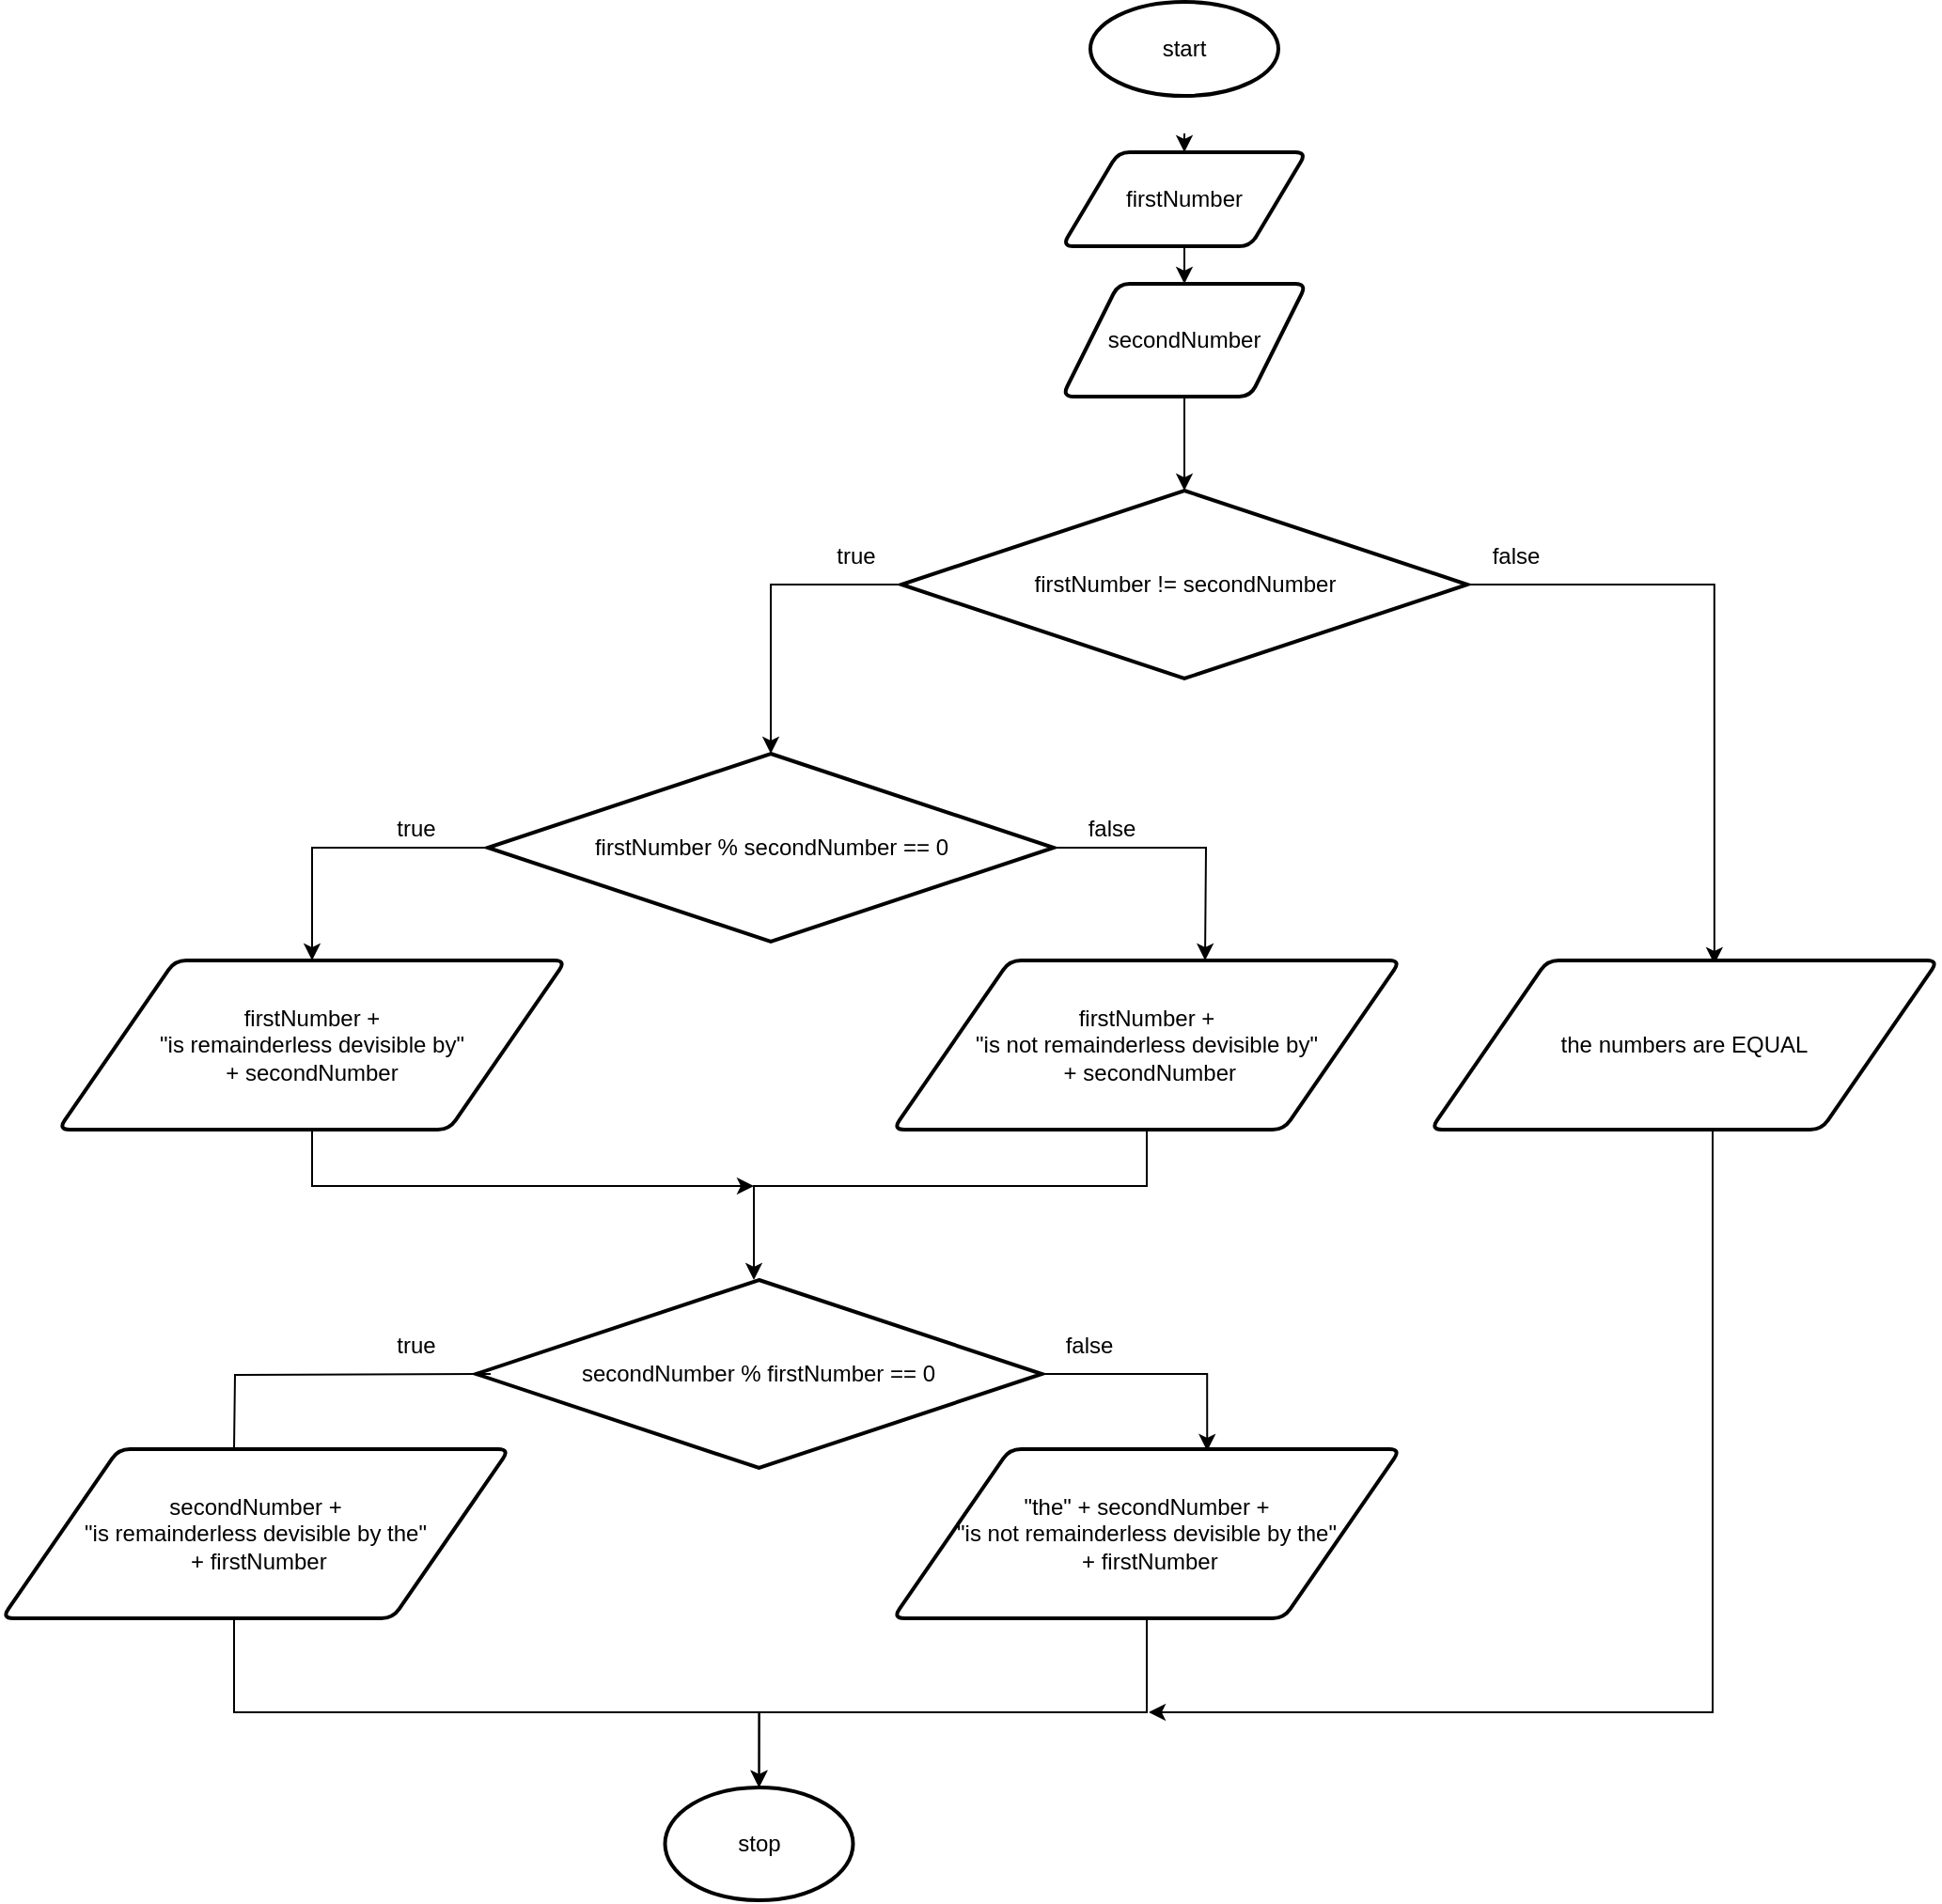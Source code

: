 <mxfile version="20.8.3" type="device"><diagram id="QSWULPf1Jk-KcjZFLZya" name="Страница 1"><mxGraphModel dx="2213" dy="791" grid="1" gridSize="10" guides="1" tooltips="1" connect="1" arrows="1" fold="1" page="1" pageScale="1" pageWidth="827" pageHeight="1169" math="0" shadow="0"><root><mxCell id="0"/><mxCell id="1" parent="0"/><mxCell id="3Bb0axmuVDKeIlfNoWJF-29" style="edgeStyle=none;rounded=0;orthogonalLoop=1;jettySize=auto;html=1;" edge="1" parent="1" target="3Bb0axmuVDKeIlfNoWJF-3"><mxGeometry relative="1" as="geometry"><mxPoint x="399" y="110" as="sourcePoint"/></mxGeometry></mxCell><mxCell id="3Bb0axmuVDKeIlfNoWJF-1" value="start" style="strokeWidth=2;html=1;shape=mxgraph.flowchart.start_1;whiteSpace=wrap;" vertex="1" parent="1"><mxGeometry x="349" y="40" width="100" height="50" as="geometry"/></mxCell><mxCell id="3Bb0axmuVDKeIlfNoWJF-2" value="stop" style="strokeWidth=2;html=1;shape=mxgraph.flowchart.start_1;whiteSpace=wrap;" vertex="1" parent="1"><mxGeometry x="122.75" y="990" width="100" height="60" as="geometry"/></mxCell><mxCell id="3Bb0axmuVDKeIlfNoWJF-30" style="edgeStyle=none;rounded=0;orthogonalLoop=1;jettySize=auto;html=1;" edge="1" parent="1" source="3Bb0axmuVDKeIlfNoWJF-3"><mxGeometry relative="1" as="geometry"><mxPoint x="399" y="190" as="targetPoint"/></mxGeometry></mxCell><mxCell id="3Bb0axmuVDKeIlfNoWJF-3" value="firstNumber" style="shape=parallelogram;html=1;strokeWidth=2;perimeter=parallelogramPerimeter;whiteSpace=wrap;rounded=1;arcSize=12;size=0.23;" vertex="1" parent="1"><mxGeometry x="334" y="120" width="130" height="50" as="geometry"/></mxCell><mxCell id="3Bb0axmuVDKeIlfNoWJF-31" style="edgeStyle=none;rounded=0;orthogonalLoop=1;jettySize=auto;html=1;exitX=0.5;exitY=1;exitDx=0;exitDy=0;" edge="1" parent="1" source="3Bb0axmuVDKeIlfNoWJF-4"><mxGeometry relative="1" as="geometry"><mxPoint x="399" y="300" as="targetPoint"/></mxGeometry></mxCell><mxCell id="3Bb0axmuVDKeIlfNoWJF-4" value="secondNumber" style="shape=parallelogram;html=1;strokeWidth=2;perimeter=parallelogramPerimeter;whiteSpace=wrap;rounded=1;arcSize=12;size=0.23;" vertex="1" parent="1"><mxGeometry x="334" y="190" width="130" height="60" as="geometry"/></mxCell><mxCell id="3Bb0axmuVDKeIlfNoWJF-7" style="edgeStyle=orthogonalEdgeStyle;rounded=0;orthogonalLoop=1;jettySize=auto;html=1;exitX=0;exitY=0.5;exitDx=0;exitDy=0;exitPerimeter=0;" edge="1" parent="1" source="3Bb0axmuVDKeIlfNoWJF-5" target="3Bb0axmuVDKeIlfNoWJF-6"><mxGeometry relative="1" as="geometry"/></mxCell><mxCell id="3Bb0axmuVDKeIlfNoWJF-11" style="edgeStyle=orthogonalEdgeStyle;rounded=0;orthogonalLoop=1;jettySize=auto;html=1;exitX=1;exitY=0.5;exitDx=0;exitDy=0;exitPerimeter=0;" edge="1" parent="1" source="3Bb0axmuVDKeIlfNoWJF-5"><mxGeometry relative="1" as="geometry"><mxPoint x="410" y="550" as="targetPoint"/></mxGeometry></mxCell><mxCell id="3Bb0axmuVDKeIlfNoWJF-5" value="firstNumber % secondNumber == 0" style="strokeWidth=2;html=1;shape=mxgraph.flowchart.decision;whiteSpace=wrap;" vertex="1" parent="1"><mxGeometry x="28.5" y="440" width="301" height="100" as="geometry"/></mxCell><mxCell id="3Bb0axmuVDKeIlfNoWJF-24" style="edgeStyle=orthogonalEdgeStyle;rounded=0;orthogonalLoop=1;jettySize=auto;html=1;" edge="1" parent="1" source="3Bb0axmuVDKeIlfNoWJF-6"><mxGeometry relative="1" as="geometry"><mxPoint x="170" y="670" as="targetPoint"/><Array as="points"><mxPoint x="-65" y="670"/></Array></mxGeometry></mxCell><mxCell id="3Bb0axmuVDKeIlfNoWJF-6" value="firstNumber +&lt;br&gt;&quot;is remainderless devisible by&quot; &lt;br&gt;+ secondNumber" style="shape=parallelogram;html=1;strokeWidth=2;perimeter=parallelogramPerimeter;whiteSpace=wrap;rounded=1;arcSize=12;size=0.23;" vertex="1" parent="1"><mxGeometry x="-200" y="550" width="270" height="90" as="geometry"/></mxCell><mxCell id="3Bb0axmuVDKeIlfNoWJF-8" value="true" style="text;html=1;align=center;verticalAlign=middle;resizable=0;points=[];autosize=1;strokeColor=none;fillColor=none;" vertex="1" parent="1"><mxGeometry x="-30" y="465" width="40" height="30" as="geometry"/></mxCell><mxCell id="3Bb0axmuVDKeIlfNoWJF-26" style="edgeStyle=orthogonalEdgeStyle;rounded=0;orthogonalLoop=1;jettySize=auto;html=1;exitX=1;exitY=0.5;exitDx=0;exitDy=0;exitPerimeter=0;entryX=0.619;entryY=0.011;entryDx=0;entryDy=0;entryPerimeter=0;" edge="1" parent="1" source="3Bb0axmuVDKeIlfNoWJF-10" target="3Bb0axmuVDKeIlfNoWJF-17"><mxGeometry relative="1" as="geometry"/></mxCell><mxCell id="3Bb0axmuVDKeIlfNoWJF-10" value="secondNumber % firstNumber == 0" style="strokeWidth=2;html=1;shape=mxgraph.flowchart.decision;whiteSpace=wrap;" vertex="1" parent="1"><mxGeometry x="22.25" y="720" width="301" height="100" as="geometry"/></mxCell><mxCell id="3Bb0axmuVDKeIlfNoWJF-27" style="edgeStyle=orthogonalEdgeStyle;rounded=0;orthogonalLoop=1;jettySize=auto;html=1;entryX=0.5;entryY=0;entryDx=0;entryDy=0;entryPerimeter=0;" edge="1" parent="1" target="3Bb0axmuVDKeIlfNoWJF-2"><mxGeometry relative="1" as="geometry"><mxPoint x="-106.5" y="900" as="sourcePoint"/><Array as="points"><mxPoint x="-106" y="950"/><mxPoint x="173" y="950"/></Array></mxGeometry></mxCell><mxCell id="3Bb0axmuVDKeIlfNoWJF-12" value="secondNumber +&lt;br&gt;&quot;is remainderless devisible by the&quot;&lt;br&gt;&amp;nbsp;+ firstNumber" style="shape=parallelogram;html=1;strokeWidth=2;perimeter=parallelogramPerimeter;whiteSpace=wrap;rounded=1;arcSize=12;size=0.23;" vertex="1" parent="1"><mxGeometry x="-230" y="810" width="270" height="90" as="geometry"/></mxCell><mxCell id="3Bb0axmuVDKeIlfNoWJF-15" value="false" style="text;html=1;align=center;verticalAlign=middle;resizable=0;points=[];autosize=1;strokeColor=none;fillColor=none;" vertex="1" parent="1"><mxGeometry x="335" y="465" width="50" height="30" as="geometry"/></mxCell><mxCell id="3Bb0axmuVDKeIlfNoWJF-28" style="edgeStyle=orthogonalEdgeStyle;rounded=0;orthogonalLoop=1;jettySize=auto;html=1;entryX=0.5;entryY=0;entryDx=0;entryDy=0;entryPerimeter=0;" edge="1" parent="1" source="3Bb0axmuVDKeIlfNoWJF-17" target="3Bb0axmuVDKeIlfNoWJF-2"><mxGeometry relative="1" as="geometry"><mxPoint x="170" y="950" as="targetPoint"/><Array as="points"><mxPoint x="379" y="950"/><mxPoint x="173" y="950"/></Array></mxGeometry></mxCell><mxCell id="3Bb0axmuVDKeIlfNoWJF-17" value="&quot;the&quot; + secondNumber +&lt;br&gt;&quot;is not remainderless devisible by the&quot;&lt;br&gt;&amp;nbsp;+ firstNumber" style="shape=parallelogram;html=1;strokeWidth=2;perimeter=parallelogramPerimeter;whiteSpace=wrap;rounded=1;arcSize=12;size=0.23;" vertex="1" parent="1"><mxGeometry x="244" y="810" width="270" height="90" as="geometry"/></mxCell><mxCell id="3Bb0axmuVDKeIlfNoWJF-22" style="edgeStyle=orthogonalEdgeStyle;rounded=0;orthogonalLoop=1;jettySize=auto;html=1;" edge="1" parent="1" source="3Bb0axmuVDKeIlfNoWJF-20" target="3Bb0axmuVDKeIlfNoWJF-10"><mxGeometry relative="1" as="geometry"><mxPoint x="170" y="700" as="targetPoint"/><Array as="points"><mxPoint x="379" y="670"/><mxPoint x="170" y="670"/></Array></mxGeometry></mxCell><mxCell id="3Bb0axmuVDKeIlfNoWJF-20" value="firstNumber +&lt;br&gt;&quot;is not remainderless devisible by&quot;&lt;br&gt;&amp;nbsp;+ secondNumber" style="shape=parallelogram;html=1;strokeWidth=2;perimeter=parallelogramPerimeter;whiteSpace=wrap;rounded=1;arcSize=12;size=0.23;" vertex="1" parent="1"><mxGeometry x="244" y="550" width="270" height="90" as="geometry"/></mxCell><mxCell id="3Bb0axmuVDKeIlfNoWJF-25" value="" style="edgeStyle=orthogonalEdgeStyle;rounded=0;orthogonalLoop=1;jettySize=auto;html=1;endArrow=none;" edge="1" parent="1"><mxGeometry relative="1" as="geometry"><mxPoint x="30" y="770" as="sourcePoint"/><mxPoint x="-106.5" y="810" as="targetPoint"/></mxGeometry></mxCell><mxCell id="3Bb0axmuVDKeIlfNoWJF-34" style="edgeStyle=orthogonalEdgeStyle;rounded=0;orthogonalLoop=1;jettySize=auto;html=1;exitX=0;exitY=0.5;exitDx=0;exitDy=0;exitPerimeter=0;entryX=0.5;entryY=0;entryDx=0;entryDy=0;entryPerimeter=0;" edge="1" parent="1" source="3Bb0axmuVDKeIlfNoWJF-32" target="3Bb0axmuVDKeIlfNoWJF-5"><mxGeometry relative="1" as="geometry"/></mxCell><mxCell id="3Bb0axmuVDKeIlfNoWJF-37" style="edgeStyle=orthogonalEdgeStyle;rounded=0;orthogonalLoop=1;jettySize=auto;html=1;exitX=1;exitY=0.5;exitDx=0;exitDy=0;exitPerimeter=0;entryX=0.559;entryY=0.022;entryDx=0;entryDy=0;entryPerimeter=0;" edge="1" parent="1" source="3Bb0axmuVDKeIlfNoWJF-32" target="3Bb0axmuVDKeIlfNoWJF-36"><mxGeometry relative="1" as="geometry"/></mxCell><mxCell id="3Bb0axmuVDKeIlfNoWJF-32" value="firstNumber != secondNumber" style="strokeWidth=2;html=1;shape=mxgraph.flowchart.decision;whiteSpace=wrap;" vertex="1" parent="1"><mxGeometry x="248.5" y="300" width="301" height="100" as="geometry"/></mxCell><mxCell id="3Bb0axmuVDKeIlfNoWJF-38" style="edgeStyle=orthogonalEdgeStyle;rounded=0;orthogonalLoop=1;jettySize=auto;html=1;" edge="1" parent="1" source="3Bb0axmuVDKeIlfNoWJF-36"><mxGeometry relative="1" as="geometry"><mxPoint x="380" y="950" as="targetPoint"/><Array as="points"><mxPoint x="680" y="950"/></Array></mxGeometry></mxCell><mxCell id="3Bb0axmuVDKeIlfNoWJF-36" value="the numbers are EQUAL" style="shape=parallelogram;html=1;strokeWidth=2;perimeter=parallelogramPerimeter;whiteSpace=wrap;rounded=1;arcSize=12;size=0.23;" vertex="1" parent="1"><mxGeometry x="530" y="550" width="270" height="90" as="geometry"/></mxCell><mxCell id="3Bb0axmuVDKeIlfNoWJF-39" value="true" style="text;html=1;align=center;verticalAlign=middle;resizable=0;points=[];autosize=1;strokeColor=none;fillColor=none;" vertex="1" parent="1"><mxGeometry x="204" y="320" width="40" height="30" as="geometry"/></mxCell><mxCell id="3Bb0axmuVDKeIlfNoWJF-40" value="false" style="text;html=1;align=center;verticalAlign=middle;resizable=0;points=[];autosize=1;strokeColor=none;fillColor=none;" vertex="1" parent="1"><mxGeometry x="549.5" y="320" width="50" height="30" as="geometry"/></mxCell><mxCell id="3Bb0axmuVDKeIlfNoWJF-42" value="true" style="text;html=1;align=center;verticalAlign=middle;resizable=0;points=[];autosize=1;strokeColor=none;fillColor=none;" vertex="1" parent="1"><mxGeometry x="-30" y="740" width="40" height="30" as="geometry"/></mxCell><mxCell id="3Bb0axmuVDKeIlfNoWJF-43" value="false" style="text;html=1;align=center;verticalAlign=middle;resizable=0;points=[];autosize=1;strokeColor=none;fillColor=none;" vertex="1" parent="1"><mxGeometry x="323.25" y="740" width="50" height="30" as="geometry"/></mxCell></root></mxGraphModel></diagram></mxfile>